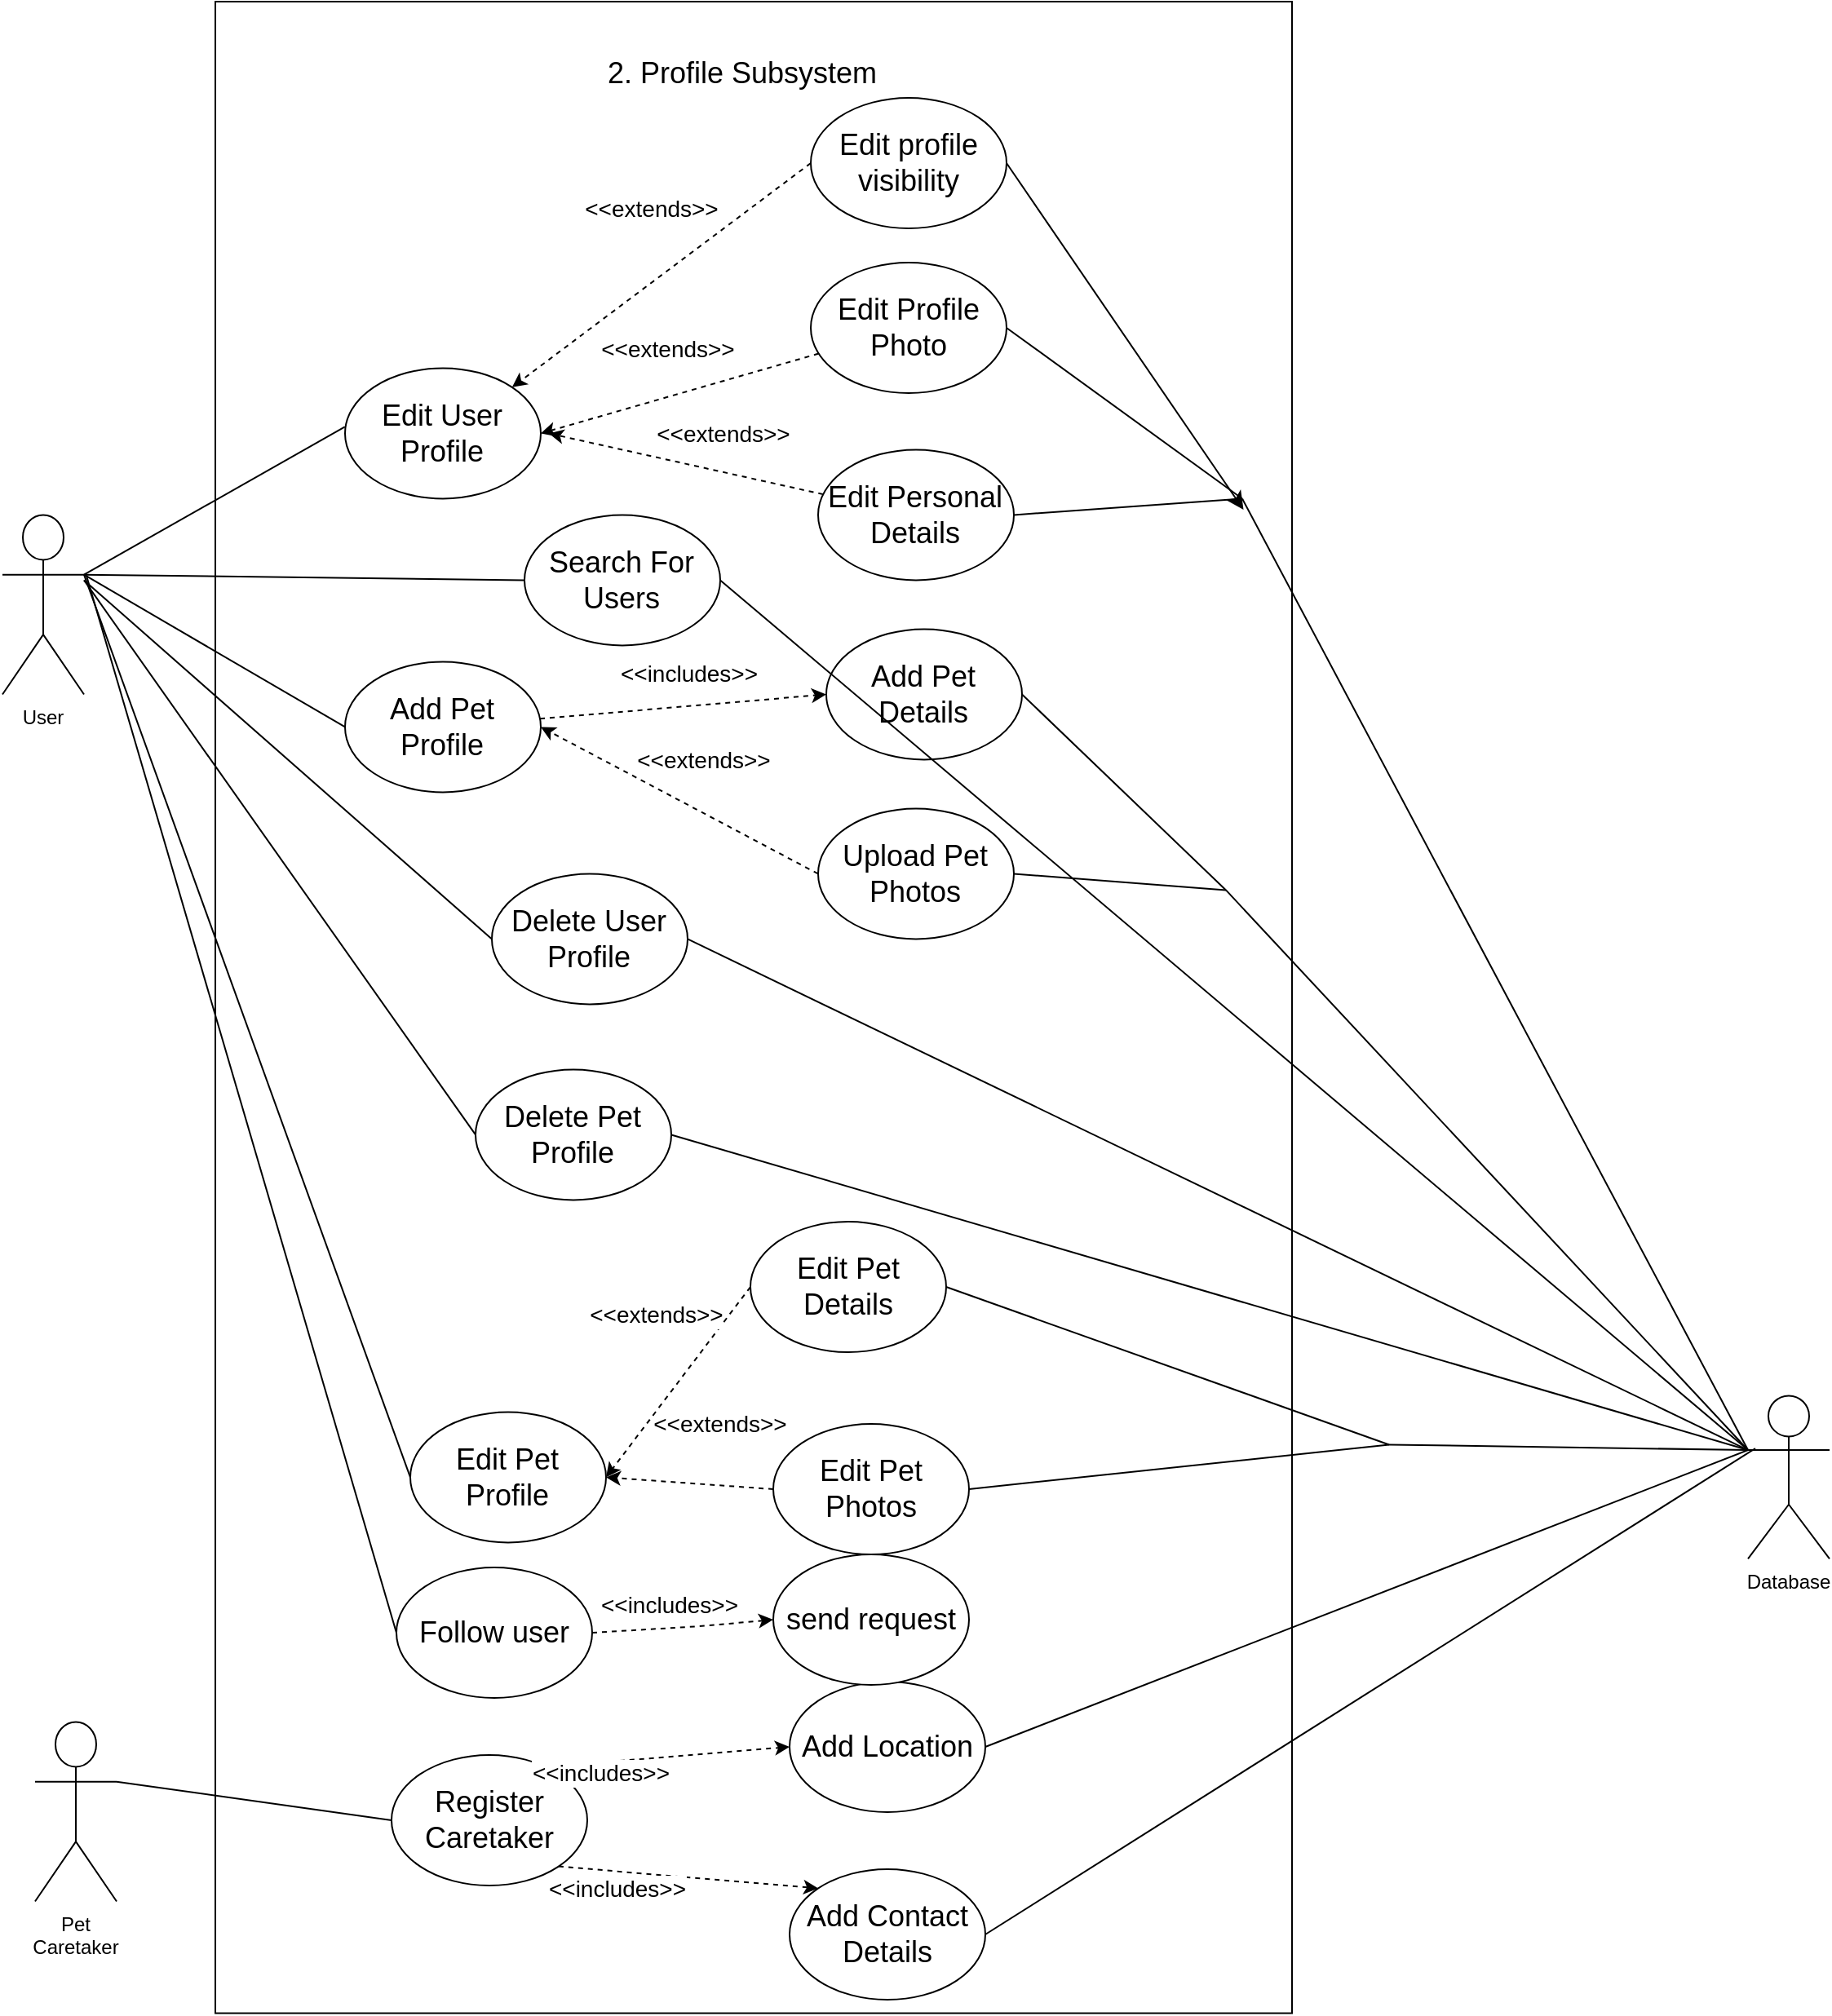 <mxfile version="24.7.16">
  <diagram name="Page-1" id="tFtbdX1ovqvAF_41Vxhx">
    <mxGraphModel dx="2354" dy="951" grid="0" gridSize="10" guides="1" tooltips="1" connect="1" arrows="1" fold="1" page="0" pageScale="1" pageWidth="850" pageHeight="1100" math="0" shadow="0">
      <root>
        <mxCell id="0" />
        <mxCell id="1" parent="0" />
        <mxCell id="8dbzwXfBBkByxiEQPmbJ-149" value="" style="rounded=0;whiteSpace=wrap;html=1;" vertex="1" parent="1">
          <mxGeometry x="774" y="41" width="660" height="1233.28" as="geometry" />
        </mxCell>
        <mxCell id="8dbzwXfBBkByxiEQPmbJ-150" style="edgeStyle=none;html=1;fontSize=12;endArrow=none;endFill=0;entryX=-0.001;entryY=0.45;entryDx=0;entryDy=0;entryPerimeter=0;exitX=1;exitY=0.333;exitDx=0;exitDy=0;exitPerimeter=0;" edge="1" parent="1" source="8dbzwXfBBkByxiEQPmbJ-151" target="8dbzwXfBBkByxiEQPmbJ-154">
          <mxGeometry relative="1" as="geometry" />
        </mxCell>
        <mxCell id="8dbzwXfBBkByxiEQPmbJ-151" value="User" style="shape=umlActor;verticalLabelPosition=bottom;verticalAlign=top;html=1;outlineConnect=0;" vertex="1" parent="1">
          <mxGeometry x="643.498" y="355.72" width="50" height="110" as="geometry" />
        </mxCell>
        <mxCell id="8dbzwXfBBkByxiEQPmbJ-152" value="Database" style="shape=umlActor;verticalLabelPosition=bottom;verticalAlign=top;html=1;outlineConnect=0;" vertex="1" parent="1">
          <mxGeometry x="1713.498" y="895.72" width="50" height="100" as="geometry" />
        </mxCell>
        <mxCell id="8dbzwXfBBkByxiEQPmbJ-153" value="2. Profile Subsystem" style="text;html=1;strokeColor=none;fillColor=none;align=center;verticalAlign=middle;whiteSpace=wrap;rounded=0;fontSize=18;" vertex="1" parent="1">
          <mxGeometry x="1001.998" y="70.0" width="190" height="30" as="geometry" />
        </mxCell>
        <mxCell id="8dbzwXfBBkByxiEQPmbJ-154" value="Edit User Profile" style="ellipse;whiteSpace=wrap;html=1;fontSize=18;" vertex="1" parent="1">
          <mxGeometry x="853.498" y="265.72" width="120" height="80" as="geometry" />
        </mxCell>
        <mxCell id="8dbzwXfBBkByxiEQPmbJ-155" value="Edit Pet Profile" style="ellipse;whiteSpace=wrap;html=1;fontSize=18;" vertex="1" parent="1">
          <mxGeometry x="893.498" y="905.72" width="120" height="80" as="geometry" />
        </mxCell>
        <mxCell id="8dbzwXfBBkByxiEQPmbJ-156" style="edgeStyle=none;html=1;entryX=0;entryY=0.5;entryDx=0;entryDy=0;fontSize=14;dashed=1;" edge="1" parent="1" source="8dbzwXfBBkByxiEQPmbJ-158" target="8dbzwXfBBkByxiEQPmbJ-178">
          <mxGeometry relative="1" as="geometry" />
        </mxCell>
        <mxCell id="8dbzwXfBBkByxiEQPmbJ-157" value="&amp;lt;&amp;lt;includes&amp;gt;&amp;gt;" style="edgeLabel;html=1;align=center;verticalAlign=middle;resizable=0;points=[];fontSize=14;" vertex="1" connectable="0" parent="8dbzwXfBBkByxiEQPmbJ-156">
          <mxGeometry x="0.31" relative="1" as="geometry">
            <mxPoint x="-24" y="-18" as="offset" />
          </mxGeometry>
        </mxCell>
        <mxCell id="8dbzwXfBBkByxiEQPmbJ-158" value="Add Pet Profile" style="ellipse;whiteSpace=wrap;html=1;fontSize=18;" vertex="1" parent="1">
          <mxGeometry x="853.498" y="445.72" width="120" height="80" as="geometry" />
        </mxCell>
        <mxCell id="8dbzwXfBBkByxiEQPmbJ-159" style="edgeStyle=none;html=1;fontSize=12;endArrow=none;endFill=0;entryX=0;entryY=0.5;entryDx=0;entryDy=0;exitX=1;exitY=0.333;exitDx=0;exitDy=0;exitPerimeter=0;" edge="1" parent="1" source="8dbzwXfBBkByxiEQPmbJ-151" target="8dbzwXfBBkByxiEQPmbJ-158">
          <mxGeometry relative="1" as="geometry">
            <mxPoint x="703.498" y="475.72" as="sourcePoint" />
            <mxPoint x="893.378" y="271.72" as="targetPoint" />
          </mxGeometry>
        </mxCell>
        <mxCell id="8dbzwXfBBkByxiEQPmbJ-160" style="edgeStyle=none;html=1;fontSize=12;endArrow=none;endFill=0;entryX=0;entryY=0.333;entryDx=0;entryDy=0;entryPerimeter=0;" edge="1" parent="1" target="8dbzwXfBBkByxiEQPmbJ-152">
          <mxGeometry relative="1" as="geometry">
            <mxPoint x="1393.498" y="585.72" as="sourcePoint" />
            <mxPoint x="903.378" y="281.72" as="targetPoint" />
          </mxGeometry>
        </mxCell>
        <mxCell id="8dbzwXfBBkByxiEQPmbJ-161" value="Delete User Profile" style="ellipse;whiteSpace=wrap;html=1;fontSize=18;" vertex="1" parent="1">
          <mxGeometry x="943.498" y="575.72" width="120" height="80" as="geometry" />
        </mxCell>
        <mxCell id="8dbzwXfBBkByxiEQPmbJ-162" style="edgeStyle=none;html=1;fontSize=12;endArrow=none;endFill=0;entryX=0;entryY=0.5;entryDx=0;entryDy=0;" edge="1" parent="1" target="8dbzwXfBBkByxiEQPmbJ-161">
          <mxGeometry relative="1" as="geometry">
            <mxPoint x="693.498" y="395.72" as="sourcePoint" />
            <mxPoint x="903.378" y="391.72" as="targetPoint" />
          </mxGeometry>
        </mxCell>
        <mxCell id="8dbzwXfBBkByxiEQPmbJ-163" style="edgeStyle=none;html=1;fontSize=12;endArrow=none;endFill=0;exitX=1;exitY=0.5;exitDx=0;exitDy=0;entryX=0;entryY=0.333;entryDx=0;entryDy=0;entryPerimeter=0;" edge="1" parent="1" source="8dbzwXfBBkByxiEQPmbJ-161" target="8dbzwXfBBkByxiEQPmbJ-152">
          <mxGeometry relative="1" as="geometry">
            <mxPoint x="723.498" y="605.72" as="sourcePoint" />
            <mxPoint x="1373.498" y="415.72" as="targetPoint" />
          </mxGeometry>
        </mxCell>
        <mxCell id="8dbzwXfBBkByxiEQPmbJ-164" value="Delete Pet Profile" style="ellipse;whiteSpace=wrap;html=1;fontSize=18;" vertex="1" parent="1">
          <mxGeometry x="933.498" y="695.72" width="120" height="80" as="geometry" />
        </mxCell>
        <mxCell id="8dbzwXfBBkByxiEQPmbJ-165" value="Pet&lt;br&gt;Caretaker" style="shape=umlActor;verticalLabelPosition=bottom;verticalAlign=top;html=1;outlineConnect=0;" vertex="1" parent="1">
          <mxGeometry x="663.498" y="1095.72" width="50" height="110" as="geometry" />
        </mxCell>
        <mxCell id="8dbzwXfBBkByxiEQPmbJ-166" value="Register Caretaker" style="ellipse;whiteSpace=wrap;html=1;fontSize=18;" vertex="1" parent="1">
          <mxGeometry x="881.998" y="1116.0" width="120" height="80" as="geometry" />
        </mxCell>
        <mxCell id="8dbzwXfBBkByxiEQPmbJ-167" style="edgeStyle=none;html=1;fontSize=12;endArrow=none;endFill=0;entryX=0;entryY=0.5;entryDx=0;entryDy=0;exitX=1;exitY=0.333;exitDx=0;exitDy=0;exitPerimeter=0;" edge="1" parent="1" source="8dbzwXfBBkByxiEQPmbJ-165" target="8dbzwXfBBkByxiEQPmbJ-166">
          <mxGeometry relative="1" as="geometry">
            <mxPoint x="743.498" y="922.386" as="sourcePoint" />
            <mxPoint x="963.378" y="811.72" as="targetPoint" />
          </mxGeometry>
        </mxCell>
        <mxCell id="8dbzwXfBBkByxiEQPmbJ-168" style="edgeStyle=none;html=1;fontSize=12;endArrow=none;endFill=0;entryX=0;entryY=0.5;entryDx=0;entryDy=0;exitX=1;exitY=0.333;exitDx=0;exitDy=0;exitPerimeter=0;" edge="1" parent="1" source="8dbzwXfBBkByxiEQPmbJ-151" target="8dbzwXfBBkByxiEQPmbJ-155">
          <mxGeometry relative="1" as="geometry">
            <mxPoint x="703.498" y="405.72" as="sourcePoint" />
            <mxPoint x="903.498" y="515.72" as="targetPoint" />
          </mxGeometry>
        </mxCell>
        <mxCell id="8dbzwXfBBkByxiEQPmbJ-169" style="edgeStyle=none;html=1;fontSize=12;endArrow=none;endFill=0;entryX=0;entryY=0.5;entryDx=0;entryDy=0;" edge="1" parent="1" target="8dbzwXfBBkByxiEQPmbJ-164">
          <mxGeometry relative="1" as="geometry">
            <mxPoint x="693.498" y="395.72" as="sourcePoint" />
            <mxPoint x="903.498" y="695.72" as="targetPoint" />
          </mxGeometry>
        </mxCell>
        <mxCell id="8dbzwXfBBkByxiEQPmbJ-170" style="edgeStyle=none;html=1;fontSize=12;endArrow=none;endFill=0;exitX=1;exitY=0.5;exitDx=0;exitDy=0;entryX=0;entryY=0.333;entryDx=0;entryDy=0;entryPerimeter=0;" edge="1" parent="1" source="8dbzwXfBBkByxiEQPmbJ-164" target="8dbzwXfBBkByxiEQPmbJ-152">
          <mxGeometry relative="1" as="geometry">
            <mxPoint x="1233.498" y="315.72" as="sourcePoint" />
            <mxPoint x="1363.498" y="575.72" as="targetPoint" />
          </mxGeometry>
        </mxCell>
        <mxCell id="8dbzwXfBBkByxiEQPmbJ-171" style="edgeStyle=none;html=1;fontSize=12;endArrow=none;endFill=0;entryX=0;entryY=0.333;entryDx=0;entryDy=0;entryPerimeter=0;" edge="1" parent="1" target="8dbzwXfBBkByxiEQPmbJ-152">
          <mxGeometry relative="1" as="geometry">
            <mxPoint x="1493.498" y="925.72" as="sourcePoint" />
            <mxPoint x="1363.498" y="575.72" as="targetPoint" />
          </mxGeometry>
        </mxCell>
        <mxCell id="8dbzwXfBBkByxiEQPmbJ-172" style="edgeStyle=none;html=1;entryX=1;entryY=0.5;entryDx=0;entryDy=0;dashed=1;" edge="1" parent="1" source="8dbzwXfBBkByxiEQPmbJ-174" target="8dbzwXfBBkByxiEQPmbJ-154">
          <mxGeometry relative="1" as="geometry" />
        </mxCell>
        <mxCell id="8dbzwXfBBkByxiEQPmbJ-173" value="&lt;font style=&quot;font-size: 14px;&quot;&gt;&amp;lt;&amp;lt;extends&amp;gt;&amp;gt;&lt;/font&gt;" style="edgeLabel;html=1;align=center;verticalAlign=middle;resizable=0;points=[];" vertex="1" connectable="0" parent="8dbzwXfBBkByxiEQPmbJ-172">
          <mxGeometry x="-0.321" y="-4" relative="1" as="geometry">
            <mxPoint x="-34" y="-16" as="offset" />
          </mxGeometry>
        </mxCell>
        <mxCell id="8dbzwXfBBkByxiEQPmbJ-174" value="Edit Profile Photo" style="ellipse;whiteSpace=wrap;html=1;fontSize=18;" vertex="1" parent="1">
          <mxGeometry x="1138.998" y="201.0" width="120" height="80" as="geometry" />
        </mxCell>
        <mxCell id="8dbzwXfBBkByxiEQPmbJ-175" style="edgeStyle=none;html=1;dashed=1;" edge="1" parent="1" source="8dbzwXfBBkByxiEQPmbJ-177">
          <mxGeometry relative="1" as="geometry">
            <mxPoint x="978.498" y="305.72" as="targetPoint" />
          </mxGeometry>
        </mxCell>
        <mxCell id="8dbzwXfBBkByxiEQPmbJ-176" value="&lt;font style=&quot;font-size: 14px;&quot;&gt;&amp;lt;&amp;lt;extends&amp;gt;&amp;gt;&lt;/font&gt;" style="edgeLabel;html=1;align=center;verticalAlign=middle;resizable=0;points=[];" vertex="1" connectable="0" parent="8dbzwXfBBkByxiEQPmbJ-175">
          <mxGeometry x="-0.321" y="-4" relative="1" as="geometry">
            <mxPoint x="-6" y="-21" as="offset" />
          </mxGeometry>
        </mxCell>
        <mxCell id="8dbzwXfBBkByxiEQPmbJ-177" value="Edit Personal&lt;br&gt;Details" style="ellipse;whiteSpace=wrap;html=1;fontSize=18;" vertex="1" parent="1">
          <mxGeometry x="1143.498" y="315.72" width="120" height="80" as="geometry" />
        </mxCell>
        <mxCell id="8dbzwXfBBkByxiEQPmbJ-178" value="Add Pet Details" style="ellipse;whiteSpace=wrap;html=1;fontSize=18;" vertex="1" parent="1">
          <mxGeometry x="1148.498" y="425.72" width="120" height="80" as="geometry" />
        </mxCell>
        <mxCell id="8dbzwXfBBkByxiEQPmbJ-179" style="edgeStyle=none;html=1;fontSize=12;endArrow=none;endFill=0;exitX=1;exitY=0.5;exitDx=0;exitDy=0;" edge="1" parent="1" source="8dbzwXfBBkByxiEQPmbJ-174">
          <mxGeometry relative="1" as="geometry">
            <mxPoint x="1223.498" y="302.72" as="sourcePoint" />
            <mxPoint x="1403.498" y="345.72" as="targetPoint" />
          </mxGeometry>
        </mxCell>
        <mxCell id="8dbzwXfBBkByxiEQPmbJ-180" style="edgeStyle=none;html=1;fontSize=12;endArrow=none;endFill=0;exitX=1;exitY=0.5;exitDx=0;exitDy=0;" edge="1" parent="1" source="8dbzwXfBBkByxiEQPmbJ-177">
          <mxGeometry relative="1" as="geometry">
            <mxPoint x="1313.498" y="345.72" as="sourcePoint" />
            <mxPoint x="1403.498" y="345.72" as="targetPoint" />
          </mxGeometry>
        </mxCell>
        <mxCell id="8dbzwXfBBkByxiEQPmbJ-181" style="edgeStyle=none;html=1;fontSize=12;endArrow=none;endFill=0;entryX=0;entryY=0.333;entryDx=0;entryDy=0;entryPerimeter=0;" edge="1" parent="1" target="8dbzwXfBBkByxiEQPmbJ-152">
          <mxGeometry relative="1" as="geometry">
            <mxPoint x="1403.498" y="345.72" as="sourcePoint" />
            <mxPoint x="1413.498" y="355.72" as="targetPoint" />
          </mxGeometry>
        </mxCell>
        <mxCell id="8dbzwXfBBkByxiEQPmbJ-182" value="Upload Pet Photos" style="ellipse;whiteSpace=wrap;html=1;fontSize=18;" vertex="1" parent="1">
          <mxGeometry x="1143.498" y="535.72" width="120" height="80" as="geometry" />
        </mxCell>
        <mxCell id="8dbzwXfBBkByxiEQPmbJ-183" style="edgeStyle=none;html=1;entryX=1;entryY=0.5;entryDx=0;entryDy=0;fontSize=14;exitX=0;exitY=0.5;exitDx=0;exitDy=0;dashed=1;" edge="1" parent="1" source="8dbzwXfBBkByxiEQPmbJ-182" target="8dbzwXfBBkByxiEQPmbJ-158">
          <mxGeometry relative="1" as="geometry">
            <mxPoint x="983.011" y="490.636" as="sourcePoint" />
            <mxPoint x="1158.498" y="475.72" as="targetPoint" />
          </mxGeometry>
        </mxCell>
        <mxCell id="8dbzwXfBBkByxiEQPmbJ-184" value="&amp;lt;&amp;lt;extends&amp;gt;&amp;gt;" style="edgeLabel;html=1;align=center;verticalAlign=middle;resizable=0;points=[];fontSize=14;" vertex="1" connectable="0" parent="8dbzwXfBBkByxiEQPmbJ-183">
          <mxGeometry x="0.31" relative="1" as="geometry">
            <mxPoint x="41" y="-11" as="offset" />
          </mxGeometry>
        </mxCell>
        <mxCell id="8dbzwXfBBkByxiEQPmbJ-185" style="edgeStyle=none;html=1;fontSize=12;endArrow=none;endFill=0;exitX=1;exitY=0.5;exitDx=0;exitDy=0;" edge="1" parent="1" source="8dbzwXfBBkByxiEQPmbJ-178">
          <mxGeometry relative="1" as="geometry">
            <mxPoint x="1243.498" y="465.72" as="sourcePoint" />
            <mxPoint x="1393.498" y="585.72" as="targetPoint" />
          </mxGeometry>
        </mxCell>
        <mxCell id="8dbzwXfBBkByxiEQPmbJ-186" style="edgeStyle=none;html=1;fontSize=12;endArrow=none;endFill=0;exitX=1;exitY=0.5;exitDx=0;exitDy=0;" edge="1" parent="1" source="8dbzwXfBBkByxiEQPmbJ-182">
          <mxGeometry relative="1" as="geometry">
            <mxPoint x="1253.498" y="595.72" as="sourcePoint" />
            <mxPoint x="1393.498" y="585.72" as="targetPoint" />
          </mxGeometry>
        </mxCell>
        <mxCell id="8dbzwXfBBkByxiEQPmbJ-187" value="Edit Pet Details" style="ellipse;whiteSpace=wrap;html=1;fontSize=18;" vertex="1" parent="1">
          <mxGeometry x="1101.998" y="789.0" width="120" height="80" as="geometry" />
        </mxCell>
        <mxCell id="8dbzwXfBBkByxiEQPmbJ-188" value="Edit Pet Photos" style="ellipse;whiteSpace=wrap;html=1;fontSize=18;" vertex="1" parent="1">
          <mxGeometry x="1115.998" y="913.0" width="120" height="80" as="geometry" />
        </mxCell>
        <mxCell id="8dbzwXfBBkByxiEQPmbJ-189" style="edgeStyle=none;html=1;entryX=1;entryY=0.5;entryDx=0;entryDy=0;fontSize=14;exitX=0;exitY=0.5;exitDx=0;exitDy=0;dashed=1;" edge="1" parent="1" source="8dbzwXfBBkByxiEQPmbJ-188" target="8dbzwXfBBkByxiEQPmbJ-155">
          <mxGeometry relative="1" as="geometry">
            <mxPoint x="1013.501" y="870.636" as="sourcePoint" />
            <mxPoint x="1003.988" y="865.72" as="targetPoint" />
          </mxGeometry>
        </mxCell>
        <mxCell id="8dbzwXfBBkByxiEQPmbJ-190" value="&amp;lt;&amp;lt;extends&amp;gt;&amp;gt;" style="edgeLabel;html=1;align=center;verticalAlign=middle;resizable=0;points=[];fontSize=14;" vertex="1" connectable="0" parent="8dbzwXfBBkByxiEQPmbJ-189">
          <mxGeometry x="0.31" relative="1" as="geometry">
            <mxPoint x="34" y="-35" as="offset" />
          </mxGeometry>
        </mxCell>
        <mxCell id="8dbzwXfBBkByxiEQPmbJ-191" style="edgeStyle=none;html=1;entryX=1;entryY=0.5;entryDx=0;entryDy=0;fontSize=14;exitX=0;exitY=0.5;exitDx=0;exitDy=0;dashed=1;" edge="1" parent="1" source="8dbzwXfBBkByxiEQPmbJ-187" target="8dbzwXfBBkByxiEQPmbJ-155">
          <mxGeometry relative="1" as="geometry">
            <mxPoint x="1173.498" y="845.72" as="sourcePoint" />
            <mxPoint x="1063.498" y="845.72" as="targetPoint" />
          </mxGeometry>
        </mxCell>
        <mxCell id="8dbzwXfBBkByxiEQPmbJ-192" value="&amp;lt;&amp;lt;extends&amp;gt;&amp;gt;" style="edgeLabel;html=1;align=center;verticalAlign=middle;resizable=0;points=[];fontSize=14;" vertex="1" connectable="0" parent="8dbzwXfBBkByxiEQPmbJ-191">
          <mxGeometry x="0.31" relative="1" as="geometry">
            <mxPoint y="-60" as="offset" />
          </mxGeometry>
        </mxCell>
        <mxCell id="8dbzwXfBBkByxiEQPmbJ-193" style="edgeStyle=none;html=1;fontSize=12;endArrow=none;endFill=0;exitX=1;exitY=0.5;exitDx=0;exitDy=0;" edge="1" parent="1" source="8dbzwXfBBkByxiEQPmbJ-187">
          <mxGeometry relative="1" as="geometry">
            <mxPoint x="1258.498" y="685.72" as="sourcePoint" />
            <mxPoint x="1493.498" y="925.72" as="targetPoint" />
          </mxGeometry>
        </mxCell>
        <mxCell id="8dbzwXfBBkByxiEQPmbJ-194" style="edgeStyle=none;html=1;fontSize=12;endArrow=none;endFill=0;exitX=1;exitY=0.5;exitDx=0;exitDy=0;" edge="1" parent="1" source="8dbzwXfBBkByxiEQPmbJ-188">
          <mxGeometry relative="1" as="geometry">
            <mxPoint x="1253.498" y="795.72" as="sourcePoint" />
            <mxPoint x="1493.498" y="925.72" as="targetPoint" />
          </mxGeometry>
        </mxCell>
        <mxCell id="8dbzwXfBBkByxiEQPmbJ-195" value="Add Contact Details" style="ellipse;whiteSpace=wrap;html=1;fontSize=18;" vertex="1" parent="1">
          <mxGeometry x="1125.998" y="1186.0" width="120" height="80" as="geometry" />
        </mxCell>
        <mxCell id="8dbzwXfBBkByxiEQPmbJ-196" style="edgeStyle=none;html=1;fontSize=14;entryX=0;entryY=0;entryDx=0;entryDy=0;dashed=1;exitX=1;exitY=1;exitDx=0;exitDy=0;" edge="1" parent="1" source="8dbzwXfBBkByxiEQPmbJ-166" target="8dbzwXfBBkByxiEQPmbJ-195">
          <mxGeometry relative="1" as="geometry">
            <mxPoint x="980" y="1103" as="sourcePoint" />
            <mxPoint x="1013.498" y="1365.72" as="targetPoint" />
          </mxGeometry>
        </mxCell>
        <mxCell id="8dbzwXfBBkByxiEQPmbJ-197" value="&amp;lt;&amp;lt;includes&amp;gt;&amp;gt;" style="edgeLabel;html=1;align=center;verticalAlign=middle;resizable=0;points=[];fontSize=14;" vertex="1" connectable="0" parent="8dbzwXfBBkByxiEQPmbJ-196">
          <mxGeometry x="0.31" relative="1" as="geometry">
            <mxPoint x="-69" y="5" as="offset" />
          </mxGeometry>
        </mxCell>
        <mxCell id="8dbzwXfBBkByxiEQPmbJ-198" value="Add Location" style="ellipse;whiteSpace=wrap;html=1;fontSize=18;" vertex="1" parent="1">
          <mxGeometry x="1125.998" y="1071.0" width="120" height="80" as="geometry" />
        </mxCell>
        <mxCell id="8dbzwXfBBkByxiEQPmbJ-199" style="edgeStyle=none;html=1;fontSize=14;entryX=0;entryY=0.5;entryDx=0;entryDy=0;dashed=1;" edge="1" parent="1" target="8dbzwXfBBkByxiEQPmbJ-198">
          <mxGeometry relative="1" as="geometry">
            <mxPoint x="992" y="1122" as="sourcePoint" />
            <mxPoint x="1198.498" y="1355.72" as="targetPoint" />
          </mxGeometry>
        </mxCell>
        <mxCell id="8dbzwXfBBkByxiEQPmbJ-200" value="&amp;lt;&amp;lt;includes&amp;gt;&amp;gt;" style="edgeLabel;html=1;align=center;verticalAlign=middle;resizable=0;points=[];fontSize=14;" vertex="1" connectable="0" parent="8dbzwXfBBkByxiEQPmbJ-199">
          <mxGeometry x="0.31" relative="1" as="geometry">
            <mxPoint x="-70" y="12" as="offset" />
          </mxGeometry>
        </mxCell>
        <mxCell id="8dbzwXfBBkByxiEQPmbJ-201" style="edgeStyle=none;html=1;fontSize=12;endArrow=none;endFill=0;exitX=1;exitY=0.5;exitDx=0;exitDy=0;" edge="1" parent="1" source="8dbzwXfBBkByxiEQPmbJ-195">
          <mxGeometry relative="1" as="geometry">
            <mxPoint x="1053.498" y="1135.72" as="sourcePoint" />
            <mxPoint x="1718" y="928" as="targetPoint" />
          </mxGeometry>
        </mxCell>
        <mxCell id="8dbzwXfBBkByxiEQPmbJ-202" style="edgeStyle=none;html=1;fontSize=12;endArrow=none;endFill=0;exitX=1;exitY=0.5;exitDx=0;exitDy=0;entryX=0;entryY=0.333;entryDx=0;entryDy=0;entryPerimeter=0;" edge="1" parent="1" source="8dbzwXfBBkByxiEQPmbJ-198" target="8dbzwXfBBkByxiEQPmbJ-152">
          <mxGeometry relative="1" as="geometry">
            <mxPoint x="1553.498" y="1285.72" as="sourcePoint" />
            <mxPoint x="1396.498" y="1216.72" as="targetPoint" />
          </mxGeometry>
        </mxCell>
        <mxCell id="8dbzwXfBBkByxiEQPmbJ-203" style="edgeStyle=none;html=1;fontSize=12;endArrow=none;endFill=0;exitX=1;exitY=0.333;exitDx=0;exitDy=0;exitPerimeter=0;entryX=0;entryY=0.5;entryDx=0;entryDy=0;" edge="1" parent="1" source="8dbzwXfBBkByxiEQPmbJ-151" target="8dbzwXfBBkByxiEQPmbJ-204">
          <mxGeometry relative="1" as="geometry">
            <mxPoint x="753.498" y="355.716" as="sourcePoint" />
            <mxPoint x="703.498" y="285.72" as="targetPoint" />
          </mxGeometry>
        </mxCell>
        <mxCell id="8dbzwXfBBkByxiEQPmbJ-204" value="Search For Users" style="ellipse;whiteSpace=wrap;html=1;fontSize=18;" vertex="1" parent="1">
          <mxGeometry x="963.498" y="355.72" width="120" height="80" as="geometry" />
        </mxCell>
        <mxCell id="8dbzwXfBBkByxiEQPmbJ-205" style="edgeStyle=none;html=1;fontSize=12;endArrow=none;endFill=0;exitX=1;exitY=0.5;exitDx=0;exitDy=0;entryX=0;entryY=0.333;entryDx=0;entryDy=0;entryPerimeter=0;" edge="1" parent="1" source="8dbzwXfBBkByxiEQPmbJ-204" target="8dbzwXfBBkByxiEQPmbJ-152">
          <mxGeometry relative="1" as="geometry">
            <mxPoint x="703.498" y="402.386" as="sourcePoint" />
            <mxPoint x="1483.498" y="535.72" as="targetPoint" />
          </mxGeometry>
        </mxCell>
        <mxCell id="8dbzwXfBBkByxiEQPmbJ-206" style="edgeStyle=none;curved=1;rounded=0;orthogonalLoop=1;jettySize=auto;html=1;exitX=1;exitY=0.5;exitDx=0;exitDy=0;fontSize=12;startSize=8;endSize=8;" edge="1" parent="1" source="8dbzwXfBBkByxiEQPmbJ-207">
          <mxGeometry relative="1" as="geometry">
            <mxPoint x="1404.26" y="352.481" as="targetPoint" />
          </mxGeometry>
        </mxCell>
        <mxCell id="8dbzwXfBBkByxiEQPmbJ-207" value="Edit profile visibility" style="ellipse;whiteSpace=wrap;html=1;fontSize=18;" vertex="1" parent="1">
          <mxGeometry x="1138.998" y="100.0" width="120" height="80" as="geometry" />
        </mxCell>
        <mxCell id="8dbzwXfBBkByxiEQPmbJ-208" style="edgeStyle=none;html=1;entryX=1;entryY=0;entryDx=0;entryDy=0;dashed=1;exitX=0;exitY=0.5;exitDx=0;exitDy=0;" edge="1" parent="1" source="8dbzwXfBBkByxiEQPmbJ-207" target="8dbzwXfBBkByxiEQPmbJ-154">
          <mxGeometry relative="1" as="geometry">
            <mxPoint x="1154" y="267" as="sourcePoint" />
            <mxPoint x="983" y="316" as="targetPoint" />
            <Array as="points" />
          </mxGeometry>
        </mxCell>
        <mxCell id="8dbzwXfBBkByxiEQPmbJ-209" value="&lt;font style=&quot;font-size: 14px;&quot;&gt;&amp;lt;&amp;lt;extends&amp;gt;&amp;gt;&lt;/font&gt;" style="edgeLabel;html=1;align=center;verticalAlign=middle;resizable=0;points=[];" vertex="1" connectable="0" parent="8dbzwXfBBkByxiEQPmbJ-208">
          <mxGeometry x="-0.321" y="-4" relative="1" as="geometry">
            <mxPoint x="-34" y="-16" as="offset" />
          </mxGeometry>
        </mxCell>
        <mxCell id="8dbzwXfBBkByxiEQPmbJ-330" value="Follow user" style="ellipse;whiteSpace=wrap;html=1;fontSize=18;" vertex="1" parent="1">
          <mxGeometry x="884.998" y="1001.0" width="120" height="80" as="geometry" />
        </mxCell>
        <mxCell id="8dbzwXfBBkByxiEQPmbJ-331" style="edgeStyle=none;html=1;fontSize=12;endArrow=none;endFill=0;entryX=0;entryY=0.5;entryDx=0;entryDy=0;" edge="1" parent="1" target="8dbzwXfBBkByxiEQPmbJ-330">
          <mxGeometry relative="1" as="geometry">
            <mxPoint x="695" y="393" as="sourcePoint" />
            <mxPoint x="903" y="956" as="targetPoint" />
          </mxGeometry>
        </mxCell>
        <mxCell id="8dbzwXfBBkByxiEQPmbJ-334" value="send request" style="ellipse;whiteSpace=wrap;html=1;fontSize=18;" vertex="1" parent="1">
          <mxGeometry x="1115.998" y="993.0" width="120" height="80" as="geometry" />
        </mxCell>
        <mxCell id="8dbzwXfBBkByxiEQPmbJ-336" style="edgeStyle=none;html=1;fontSize=14;entryX=0;entryY=0.5;entryDx=0;entryDy=0;dashed=1;exitX=1;exitY=0.5;exitDx=0;exitDy=0;" edge="1" parent="1" source="8dbzwXfBBkByxiEQPmbJ-330" target="8dbzwXfBBkByxiEQPmbJ-334">
          <mxGeometry relative="1" as="geometry">
            <mxPoint x="1002" y="1132" as="sourcePoint" />
            <mxPoint x="1136" y="1121" as="targetPoint" />
            <Array as="points">
              <mxPoint x="1072" y="1037" />
            </Array>
          </mxGeometry>
        </mxCell>
        <mxCell id="8dbzwXfBBkByxiEQPmbJ-337" value="&amp;lt;&amp;lt;includes&amp;gt;&amp;gt;" style="edgeLabel;html=1;align=center;verticalAlign=middle;resizable=0;points=[];fontSize=14;" vertex="1" connectable="0" parent="8dbzwXfBBkByxiEQPmbJ-336">
          <mxGeometry x="0.31" relative="1" as="geometry">
            <mxPoint x="-26" y="-13" as="offset" />
          </mxGeometry>
        </mxCell>
      </root>
    </mxGraphModel>
  </diagram>
</mxfile>
